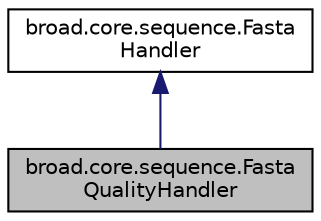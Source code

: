 digraph "broad.core.sequence.FastaQualityHandler"
{
  edge [fontname="Helvetica",fontsize="10",labelfontname="Helvetica",labelfontsize="10"];
  node [fontname="Helvetica",fontsize="10",shape=record];
  Node1 [label="broad.core.sequence.Fasta\lQualityHandler",height=0.2,width=0.4,color="black", fillcolor="grey75", style="filled" fontcolor="black"];
  Node2 -> Node1 [dir="back",color="midnightblue",fontsize="10",style="solid",fontname="Helvetica"];
  Node2 [label="broad.core.sequence.Fasta\lHandler",height=0.2,width=0.4,color="black", fillcolor="white", style="filled",URL="$interfacebroad_1_1core_1_1sequence_1_1_fasta_handler.html"];
}
